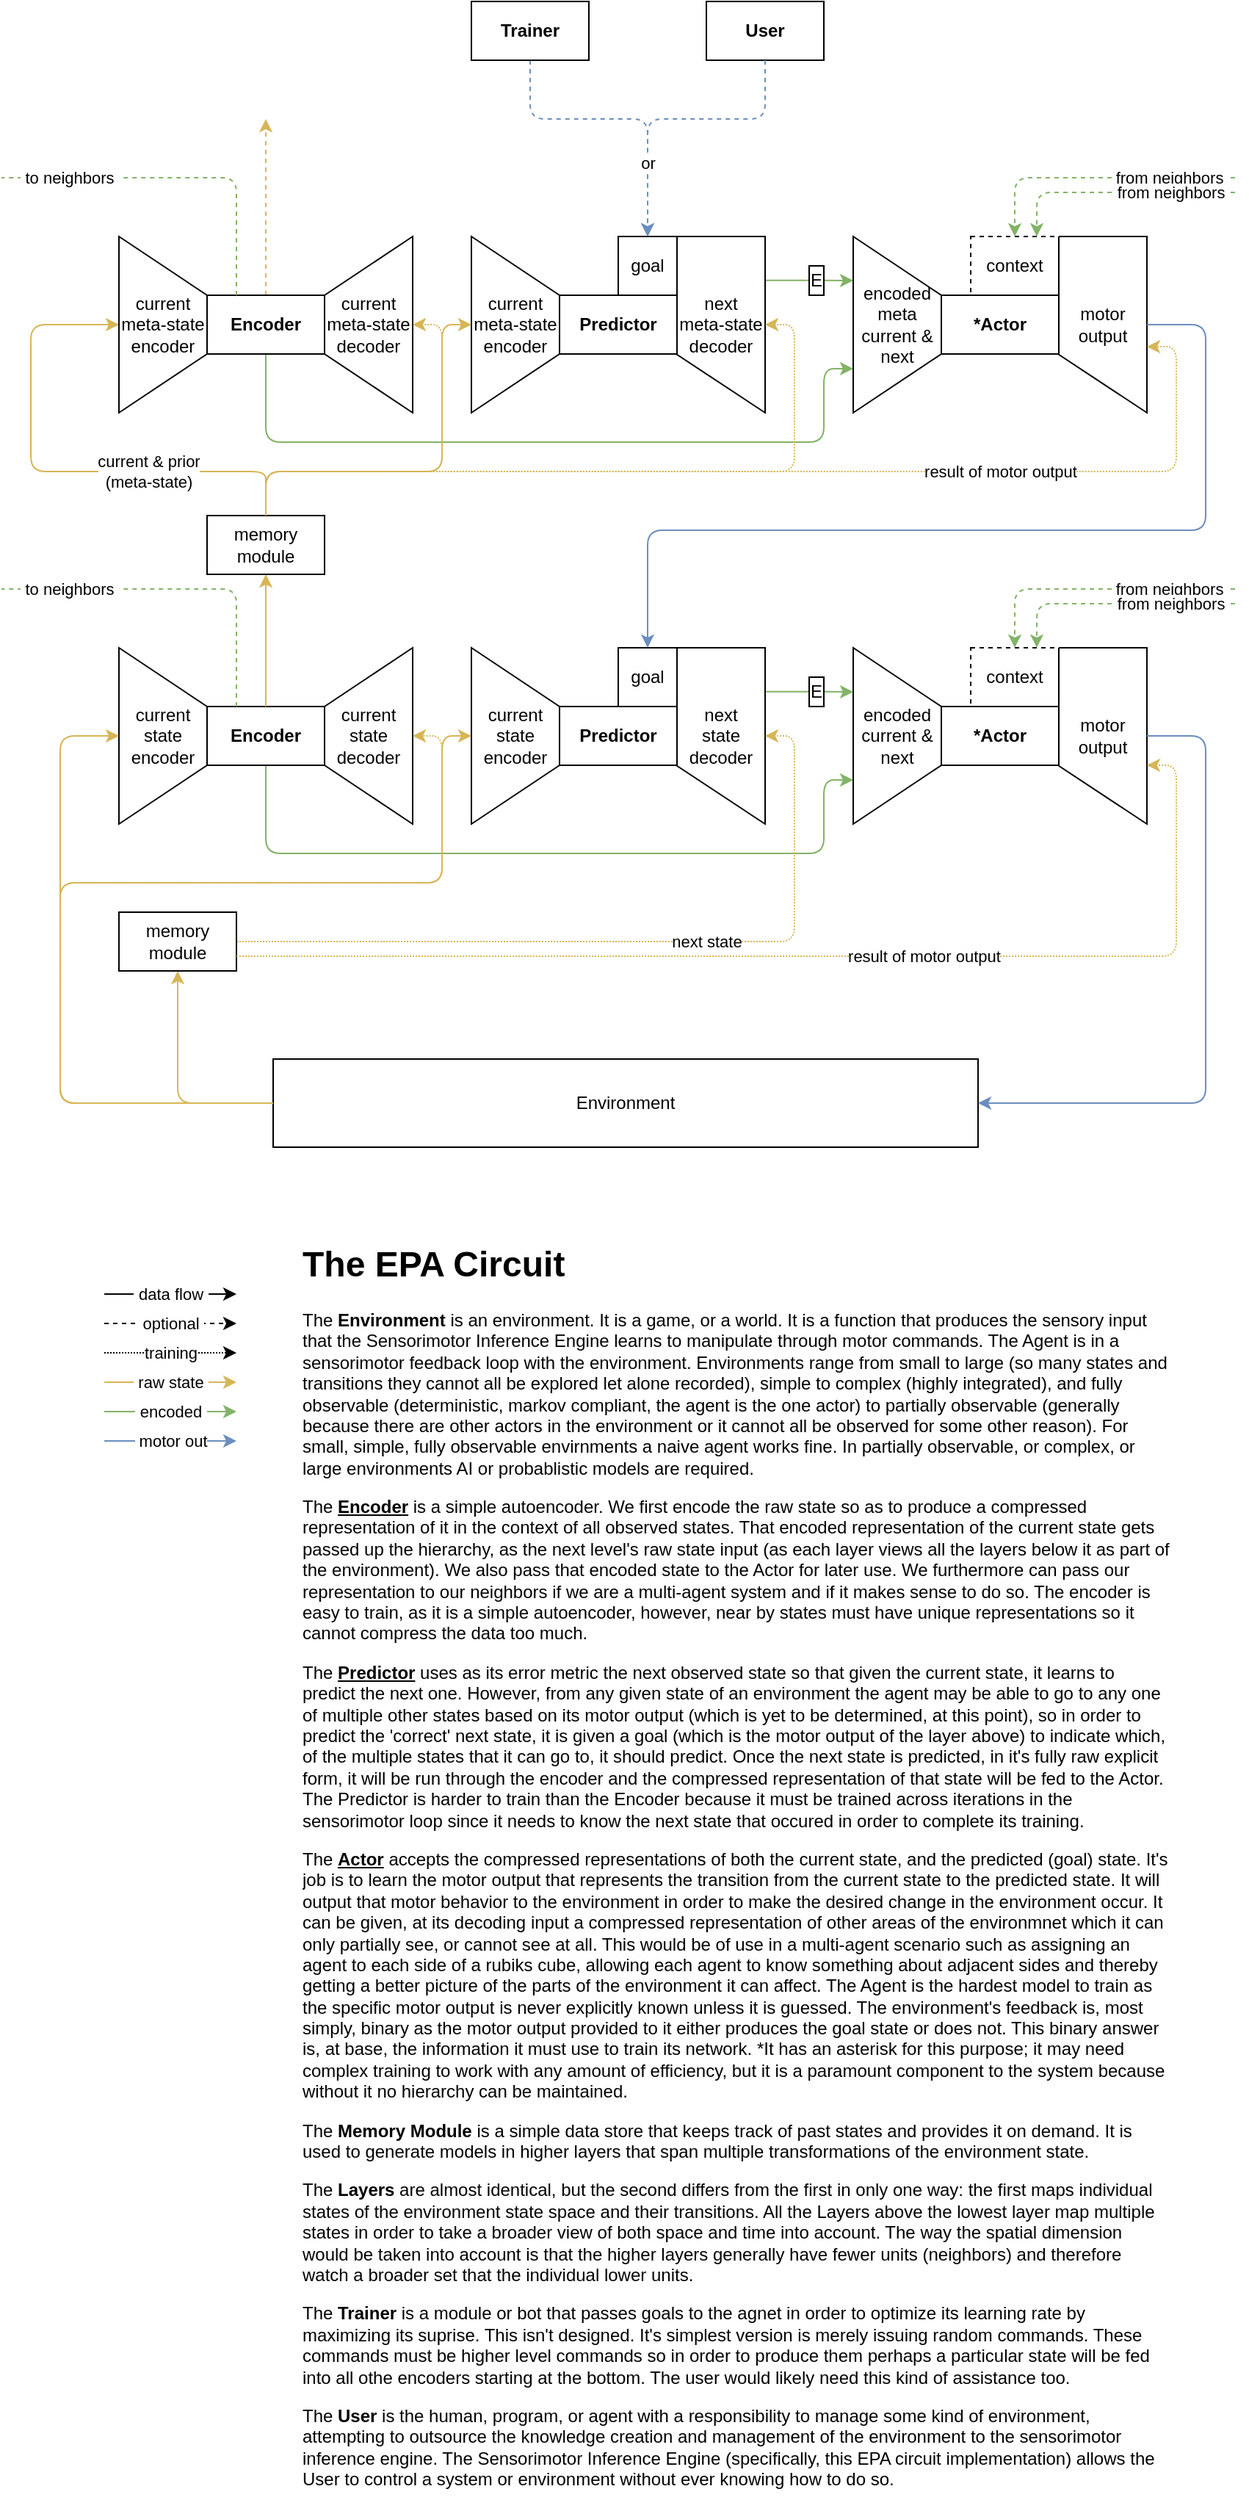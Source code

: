 <mxfile>
    <diagram id="Ls6ZZ3JOabP0Mv-Qpzl1" name="Page-1">
        <mxGraphModel dx="1388" dy="419" grid="1" gridSize="10" guides="1" tooltips="1" connect="1" arrows="1" fold="1" page="1" pageScale="1" pageWidth="850" pageHeight="1100" math="0" shadow="0">
            <root>
                <mxCell id="0"/>
                <mxCell id="1" parent="0"/>
                <mxCell id="34" value="context" style="rounded=0;whiteSpace=wrap;html=1;dashed=1;" vertex="1" parent="1">
                    <mxGeometry x="660" y="520" width="60" height="40" as="geometry"/>
                </mxCell>
                <mxCell id="99" value="context" style="rounded=0;whiteSpace=wrap;html=1;dashed=1;" vertex="1" parent="1">
                    <mxGeometry x="660" y="240" width="60" height="40" as="geometry"/>
                </mxCell>
                <mxCell id="39" style="edgeStyle=orthogonalEdgeStyle;html=1;entryX=0.75;entryY=1;entryDx=0;entryDy=0;elbow=vertical;fillColor=#d5e8d4;strokeColor=#82b366;gradientColor=#97d077;exitX=0.5;exitY=1;exitDx=0;exitDy=0;" edge="1" parent="1" source="5" target="31">
                    <mxGeometry relative="1" as="geometry">
                        <Array as="points">
                            <mxPoint x="180" y="660"/>
                            <mxPoint x="560" y="660"/>
                            <mxPoint x="560" y="610"/>
                        </Array>
                    </mxGeometry>
                </mxCell>
                <mxCell id="2" value="" style="shape=trapezoid;perimeter=trapezoidPerimeter;whiteSpace=wrap;html=1;fixedSize=1;size=40;rotation=90;" vertex="1" parent="1">
                    <mxGeometry x="50" y="550" width="120" height="60" as="geometry"/>
                </mxCell>
                <mxCell id="3" value="" style="shape=trapezoid;perimeter=trapezoidPerimeter;whiteSpace=wrap;html=1;fixedSize=1;size=40;rotation=-90;" vertex="1" parent="1">
                    <mxGeometry x="190" y="550" width="120" height="60" as="geometry"/>
                </mxCell>
                <mxCell id="122" value="current &amp;amp; prior&lt;br&gt;(meta-state)" style="edgeStyle=orthogonalEdgeStyle;html=1;endArrow=classic;endFill=1;elbow=vertical;fillColor=#fff2cc;gradientColor=#ffd966;strokeColor=#d6b656;entryX=0.5;entryY=1;entryDx=0;entryDy=0;exitX=0.5;exitY=0;exitDx=0;exitDy=0;" edge="1" parent="1" source="124" target="86">
                    <mxGeometry x="-0.372" relative="1" as="geometry">
                        <mxPoint x="20" y="270" as="targetPoint"/>
                        <Array as="points">
                            <mxPoint x="180" y="420"/>
                            <mxPoint x="180" y="400"/>
                            <mxPoint x="20" y="400"/>
                            <mxPoint x="20" y="300"/>
                        </Array>
                        <mxPoint as="offset"/>
                    </mxGeometry>
                </mxCell>
                <mxCell id="5" value="" style="rounded=0;whiteSpace=wrap;html=1;" vertex="1" parent="1">
                    <mxGeometry x="140" y="560" width="80" height="40" as="geometry"/>
                </mxCell>
                <mxCell id="37" style="edgeStyle=elbowEdgeStyle;html=1;exitX=0;exitY=0.5;exitDx=0;exitDy=0;elbow=vertical;entryX=0.5;entryY=1;entryDx=0;entryDy=0;fillColor=#fff2cc;strokeColor=#d6b656;gradientColor=#ffd966;" edge="1" parent="1" source="7" target="2">
                    <mxGeometry relative="1" as="geometry">
                        <mxPoint x="30" y="810" as="targetPoint"/>
                        <Array as="points">
                            <mxPoint x="40" y="750"/>
                            <mxPoint x="60" y="705"/>
                        </Array>
                    </mxGeometry>
                </mxCell>
                <mxCell id="38" style="edgeStyle=orthogonalEdgeStyle;elbow=vertical;html=1;entryX=0.5;entryY=1;entryDx=0;entryDy=0;fillColor=#fff2cc;strokeColor=#d6b656;gradientColor=#ffd966;" edge="1" parent="1" source="7" target="15">
                    <mxGeometry relative="1" as="geometry">
                        <Array as="points">
                            <mxPoint x="40" y="830"/>
                            <mxPoint x="40" y="680"/>
                            <mxPoint x="300" y="680"/>
                            <mxPoint x="300" y="580"/>
                        </Array>
                    </mxGeometry>
                </mxCell>
                <mxCell id="144" style="edgeStyle=orthogonalEdgeStyle;html=1;entryX=0.5;entryY=1;entryDx=0;entryDy=0;endArrow=classic;endFill=1;elbow=vertical;fillColor=#fff2cc;gradientColor=#ffd966;strokeColor=#d6b656;" edge="1" parent="1" source="7" target="143">
                    <mxGeometry relative="1" as="geometry"/>
                </mxCell>
                <mxCell id="7" value="Environment" style="rounded=0;whiteSpace=wrap;html=1;" vertex="1" parent="1">
                    <mxGeometry x="185" y="800" width="480" height="60" as="geometry"/>
                </mxCell>
                <mxCell id="158" style="edgeStyle=orthogonalEdgeStyle;html=1;entryX=0.5;entryY=1;entryDx=0;entryDy=0;fontSize=11;endArrow=classic;endFill=1;elbow=vertical;fillColor=#fff2cc;gradientColor=#ffd966;strokeColor=#d6b656;exitX=0.5;exitY=0;exitDx=0;exitDy=0;" edge="1" parent="1" source="5" target="124">
                    <mxGeometry relative="1" as="geometry">
                        <mxPoint x="180" y="550" as="sourcePoint"/>
                    </mxGeometry>
                </mxCell>
                <mxCell id="10" value="&lt;b&gt;Encoder&lt;/b&gt;" style="text;html=1;strokeColor=none;fillColor=none;align=center;verticalAlign=middle;whiteSpace=wrap;rounded=0;" vertex="1" parent="1">
                    <mxGeometry x="150" y="565" width="60" height="30" as="geometry"/>
                </mxCell>
                <mxCell id="15" value="" style="shape=trapezoid;perimeter=trapezoidPerimeter;whiteSpace=wrap;html=1;fixedSize=1;size=40;rotation=90;" vertex="1" parent="1">
                    <mxGeometry x="290" y="550" width="120" height="60" as="geometry"/>
                </mxCell>
                <mxCell id="17" value="" style="rounded=0;whiteSpace=wrap;html=1;" vertex="1" parent="1">
                    <mxGeometry x="380" y="560" width="80" height="40" as="geometry"/>
                </mxCell>
                <mxCell id="18" value="&lt;b&gt;Predictor&lt;/b&gt;" style="text;html=1;strokeColor=none;fillColor=none;align=center;verticalAlign=middle;whiteSpace=wrap;rounded=0;" vertex="1" parent="1">
                    <mxGeometry x="390" y="565" width="60" height="30" as="geometry"/>
                </mxCell>
                <mxCell id="23" value="goal" style="rounded=0;whiteSpace=wrap;html=1;" vertex="1" parent="1">
                    <mxGeometry x="420" y="520" width="40" height="40" as="geometry"/>
                </mxCell>
                <mxCell id="30" value="" style="verticalLabelPosition=bottom;verticalAlign=top;html=1;shape=mxgraph.basic.polygon;polyCoords=[[0,0],[1,0],[1,0.4],[1,0.73],[1,1],[1,1],[0,0.67],[0,0]];polyline=1;fillColor=default;fillStyle=auto;" vertex="1" parent="1">
                    <mxGeometry x="460" y="520" width="60" height="120" as="geometry"/>
                </mxCell>
                <mxCell id="31" value="" style="shape=trapezoid;perimeter=trapezoidPerimeter;whiteSpace=wrap;html=1;fixedSize=1;size=40;rotation=90;" vertex="1" parent="1">
                    <mxGeometry x="550" y="550" width="120" height="60" as="geometry"/>
                </mxCell>
                <mxCell id="32" value="" style="rounded=0;whiteSpace=wrap;html=1;" vertex="1" parent="1">
                    <mxGeometry x="640" y="560" width="80" height="40" as="geometry"/>
                </mxCell>
                <mxCell id="33" value="&lt;b&gt;*Actor&lt;/b&gt;" style="text;html=1;strokeColor=none;fillColor=none;align=center;verticalAlign=middle;whiteSpace=wrap;rounded=0;" vertex="1" parent="1">
                    <mxGeometry x="650" y="565" width="60" height="30" as="geometry"/>
                </mxCell>
                <mxCell id="35" value="" style="verticalLabelPosition=bottom;verticalAlign=top;html=1;shape=mxgraph.basic.polygon;polyCoords=[[0,0],[1,0],[1,0.4],[1,0.73],[1,1],[1,1],[0,0.67],[0,0]];polyline=1;fillColor=default;fillStyle=auto;" vertex="1" parent="1">
                    <mxGeometry x="720" y="520" width="60" height="120" as="geometry"/>
                </mxCell>
                <mxCell id="52" value="&amp;nbsp;optional&amp;nbsp;" style="endArrow=classic;html=1;elbow=vertical;endFill=1;dashed=1;" edge="1" parent="1">
                    <mxGeometry width="50" height="50" relative="1" as="geometry">
                        <mxPoint x="70" y="980" as="sourcePoint"/>
                        <mxPoint x="160" y="980" as="targetPoint"/>
                    </mxGeometry>
                </mxCell>
                <mxCell id="53" value="&amp;nbsp;raw state&amp;nbsp;" style="endArrow=classic;html=1;elbow=vertical;fillColor=#fff2cc;gradientColor=#ffd966;strokeColor=#d6b656;endFill=1;" edge="1" parent="1">
                    <mxGeometry x="0.003" width="50" height="50" relative="1" as="geometry">
                        <mxPoint x="70" y="1020" as="sourcePoint"/>
                        <mxPoint x="160" y="1020" as="targetPoint"/>
                        <mxPoint as="offset"/>
                    </mxGeometry>
                </mxCell>
                <mxCell id="54" value="&amp;nbsp;encoded&amp;nbsp;" style="endArrow=classic;html=1;elbow=vertical;fillColor=#d5e8d4;gradientColor=#97d077;strokeColor=#82b366;endFill=1;" edge="1" parent="1">
                    <mxGeometry width="50" height="50" relative="1" as="geometry">
                        <mxPoint x="70" y="1040" as="sourcePoint"/>
                        <mxPoint x="160" y="1040" as="targetPoint"/>
                    </mxGeometry>
                </mxCell>
                <mxCell id="55" value="current&lt;br&gt;state&lt;br&gt;encoder" style="text;html=1;strokeColor=none;fillColor=none;align=center;verticalAlign=middle;whiteSpace=wrap;rounded=0;fillStyle=auto;" vertex="1" parent="1">
                    <mxGeometry x="320" y="560" width="60" height="40" as="geometry"/>
                </mxCell>
                <mxCell id="56" value="next&lt;br&gt;state&lt;br&gt;decoder" style="text;html=1;strokeColor=none;fillColor=none;align=center;verticalAlign=middle;whiteSpace=wrap;rounded=0;fillStyle=auto;" vertex="1" parent="1">
                    <mxGeometry x="460" y="560" width="60" height="40" as="geometry"/>
                </mxCell>
                <mxCell id="78" value="encoded&lt;br&gt;current &amp;amp;&lt;br&gt;next" style="text;html=1;strokeColor=none;fillColor=none;align=center;verticalAlign=middle;whiteSpace=wrap;rounded=0;fillStyle=auto;" vertex="1" parent="1">
                    <mxGeometry x="580" y="560" width="60" height="40" as="geometry"/>
                </mxCell>
                <mxCell id="80" style="edgeStyle=orthogonalEdgeStyle;html=1;entryX=1;entryY=0.5;entryDx=0;entryDy=0;elbow=vertical;fillColor=#dae8fc;gradientColor=#7ea6e0;strokeColor=#6c8ebf;" edge="1" parent="1" source="79" target="7">
                    <mxGeometry relative="1" as="geometry">
                        <Array as="points">
                            <mxPoint x="820" y="580"/>
                            <mxPoint x="820" y="830"/>
                        </Array>
                    </mxGeometry>
                </mxCell>
                <mxCell id="79" value="motor output" style="text;html=1;strokeColor=none;fillColor=none;align=center;verticalAlign=middle;whiteSpace=wrap;rounded=0;fillStyle=auto;" vertex="1" parent="1">
                    <mxGeometry x="720" y="560" width="60" height="40" as="geometry"/>
                </mxCell>
                <mxCell id="81" value="&amp;nbsp;motor out" style="endArrow=classic;html=1;elbow=vertical;fillColor=#dae8fc;gradientColor=#7ea6e0;strokeColor=#6c8ebf;endFill=1;" edge="1" parent="1">
                    <mxGeometry width="50" height="50" relative="1" as="geometry">
                        <mxPoint x="70" y="1060" as="sourcePoint"/>
                        <mxPoint x="160" y="1060" as="targetPoint"/>
                    </mxGeometry>
                </mxCell>
                <mxCell id="82" value="&amp;nbsp;to neighbors&amp;nbsp;" style="edgeStyle=orthogonalEdgeStyle;html=1;elbow=vertical;fillColor=#d5e8d4;strokeColor=#82b366;gradientColor=#97d077;exitX=0.25;exitY=0;exitDx=0;exitDy=0;endArrow=none;endFill=0;dashed=1;" edge="1" parent="1" source="5">
                    <mxGeometry x="0.615" relative="1" as="geometry">
                        <mxPoint x="140" y="330" as="sourcePoint"/>
                        <mxPoint y="480" as="targetPoint"/>
                        <Array as="points">
                            <mxPoint x="160" y="480"/>
                        </Array>
                        <mxPoint as="offset"/>
                    </mxGeometry>
                </mxCell>
                <mxCell id="83" value="&amp;nbsp;from neighbors&amp;nbsp;" style="edgeStyle=orthogonalEdgeStyle;html=1;elbow=vertical;fillColor=#d5e8d4;strokeColor=#82b366;gradientColor=#97d077;endArrow=classic;endFill=1;entryX=0.5;entryY=0;entryDx=0;entryDy=0;dashed=1;" edge="1" parent="1" target="34">
                    <mxGeometry x="-0.524" relative="1" as="geometry">
                        <mxPoint x="840" y="480" as="sourcePoint"/>
                        <mxPoint x="590" y="340" as="targetPoint"/>
                        <Array as="points">
                            <mxPoint x="690" y="480"/>
                        </Array>
                        <mxPoint as="offset"/>
                    </mxGeometry>
                </mxCell>
                <mxCell id="84" value="&amp;nbsp;from neighbors&amp;nbsp;" style="edgeStyle=orthogonalEdgeStyle;html=1;elbow=vertical;fillColor=#d5e8d4;strokeColor=#82b366;gradientColor=#97d077;endArrow=classic;endFill=1;entryX=0.75;entryY=0;entryDx=0;entryDy=0;dashed=1;" edge="1" parent="1" target="34">
                    <mxGeometry x="-0.46" relative="1" as="geometry">
                        <mxPoint x="840" y="490" as="sourcePoint"/>
                        <mxPoint x="680" y="520" as="targetPoint"/>
                        <Array as="points">
                            <mxPoint x="705" y="490"/>
                        </Array>
                        <mxPoint as="offset"/>
                    </mxGeometry>
                </mxCell>
                <mxCell id="85" style="edgeStyle=orthogonalEdgeStyle;html=1;entryX=0.75;entryY=1;entryDx=0;entryDy=0;elbow=vertical;fillColor=#d5e8d4;strokeColor=#82b366;gradientColor=#97d077;exitX=0.5;exitY=1;exitDx=0;exitDy=0;" edge="1" parent="1" source="88" target="96">
                    <mxGeometry relative="1" as="geometry">
                        <Array as="points">
                            <mxPoint x="180" y="380"/>
                            <mxPoint x="560" y="380"/>
                            <mxPoint x="560" y="330"/>
                        </Array>
                    </mxGeometry>
                </mxCell>
                <mxCell id="86" value="" style="shape=trapezoid;perimeter=trapezoidPerimeter;whiteSpace=wrap;html=1;fixedSize=1;size=40;rotation=90;" vertex="1" parent="1">
                    <mxGeometry x="50" y="270" width="120" height="60" as="geometry"/>
                </mxCell>
                <mxCell id="87" value="" style="shape=trapezoid;perimeter=trapezoidPerimeter;whiteSpace=wrap;html=1;fixedSize=1;size=40;rotation=-90;" vertex="1" parent="1">
                    <mxGeometry x="190" y="270" width="120" height="60" as="geometry"/>
                </mxCell>
                <mxCell id="128" style="edgeStyle=orthogonalEdgeStyle;html=1;endArrow=classic;endFill=1;elbow=vertical;fillColor=#fff2cc;gradientColor=#ffd966;strokeColor=#d6b656;dashed=1;" edge="1" parent="1" source="88">
                    <mxGeometry relative="1" as="geometry">
                        <mxPoint x="180" y="160" as="targetPoint"/>
                    </mxGeometry>
                </mxCell>
                <mxCell id="88" value="" style="rounded=0;whiteSpace=wrap;html=1;" vertex="1" parent="1">
                    <mxGeometry x="140" y="280" width="80" height="40" as="geometry"/>
                </mxCell>
                <mxCell id="89" value="&lt;b&gt;Encoder&lt;/b&gt;" style="text;html=1;strokeColor=none;fillColor=none;align=center;verticalAlign=middle;whiteSpace=wrap;rounded=0;" vertex="1" parent="1">
                    <mxGeometry x="150" y="285" width="60" height="30" as="geometry"/>
                </mxCell>
                <mxCell id="90" value="" style="shape=trapezoid;perimeter=trapezoidPerimeter;whiteSpace=wrap;html=1;fixedSize=1;size=40;rotation=90;" vertex="1" parent="1">
                    <mxGeometry x="290" y="270" width="120" height="60" as="geometry"/>
                </mxCell>
                <mxCell id="91" value="" style="rounded=0;whiteSpace=wrap;html=1;" vertex="1" parent="1">
                    <mxGeometry x="380" y="280" width="80" height="40" as="geometry"/>
                </mxCell>
                <mxCell id="92" value="&lt;b&gt;Predictor&lt;/b&gt;" style="text;html=1;strokeColor=none;fillColor=none;align=center;verticalAlign=middle;whiteSpace=wrap;rounded=0;" vertex="1" parent="1">
                    <mxGeometry x="390" y="285" width="60" height="30" as="geometry"/>
                </mxCell>
                <mxCell id="93" value="goal" style="rounded=0;whiteSpace=wrap;html=1;" vertex="1" parent="1">
                    <mxGeometry x="420" y="240" width="40" height="40" as="geometry"/>
                </mxCell>
                <mxCell id="94" style="edgeStyle=orthogonalEdgeStyle;html=1;entryX=0.25;entryY=1;entryDx=0;entryDy=0;elbow=vertical;fillColor=#d5e8d4;gradientColor=#97d077;strokeColor=#82b366;startArrow=none;exitX=1.007;exitY=0.249;exitDx=0;exitDy=0;exitPerimeter=0;" edge="1" parent="1" source="95" target="96">
                    <mxGeometry relative="1" as="geometry">
                        <Array as="points"/>
                    </mxGeometry>
                </mxCell>
                <mxCell id="95" value="" style="verticalLabelPosition=bottom;verticalAlign=top;html=1;shape=mxgraph.basic.polygon;polyCoords=[[0,0],[1,0],[1,0.4],[1,0.73],[1,1],[1,1],[0,0.67],[0,0]];polyline=1;fillColor=default;fillStyle=auto;" vertex="1" parent="1">
                    <mxGeometry x="460" y="240" width="60" height="120" as="geometry"/>
                </mxCell>
                <mxCell id="96" value="" style="shape=trapezoid;perimeter=trapezoidPerimeter;whiteSpace=wrap;html=1;fixedSize=1;size=40;rotation=90;" vertex="1" parent="1">
                    <mxGeometry x="550" y="270" width="120" height="60" as="geometry"/>
                </mxCell>
                <mxCell id="97" value="" style="rounded=0;whiteSpace=wrap;html=1;" vertex="1" parent="1">
                    <mxGeometry x="640" y="280" width="80" height="40" as="geometry"/>
                </mxCell>
                <mxCell id="98" value="&lt;b&gt;*Actor&lt;/b&gt;" style="text;html=1;strokeColor=none;fillColor=none;align=center;verticalAlign=middle;whiteSpace=wrap;rounded=0;" vertex="1" parent="1">
                    <mxGeometry x="650" y="285" width="60" height="30" as="geometry"/>
                </mxCell>
                <mxCell id="100" value="" style="verticalLabelPosition=bottom;verticalAlign=top;html=1;shape=mxgraph.basic.polygon;polyCoords=[[0,0],[1,0],[1,0.4],[1,0.73],[1,1],[1,1],[0,0.67],[0,0]];polyline=1;fillColor=default;fillStyle=auto;" vertex="1" parent="1">
                    <mxGeometry x="720" y="240" width="60" height="120" as="geometry"/>
                </mxCell>
                <mxCell id="101" value="current&lt;br&gt;meta-state&lt;br&gt;encoder" style="text;html=1;strokeColor=none;fillColor=none;align=center;verticalAlign=middle;whiteSpace=wrap;rounded=0;fillStyle=auto;" vertex="1" parent="1">
                    <mxGeometry x="320" y="280" width="60" height="40" as="geometry"/>
                </mxCell>
                <mxCell id="102" value="next&lt;br&gt;meta-state&lt;br&gt;decoder" style="text;html=1;strokeColor=none;fillColor=none;align=center;verticalAlign=middle;whiteSpace=wrap;rounded=0;fillStyle=auto;" vertex="1" parent="1">
                    <mxGeometry x="460" y="280" width="60" height="40" as="geometry"/>
                </mxCell>
                <mxCell id="103" value="encoded&lt;br&gt;meta&lt;br&gt;current &amp;amp;&lt;br&gt;next" style="text;html=1;strokeColor=none;fillColor=none;align=center;verticalAlign=middle;whiteSpace=wrap;rounded=0;fillStyle=auto;" vertex="1" parent="1">
                    <mxGeometry x="580" y="280" width="60" height="40" as="geometry"/>
                </mxCell>
                <mxCell id="104" value="motor output" style="text;html=1;strokeColor=none;fillColor=none;align=center;verticalAlign=middle;whiteSpace=wrap;rounded=0;fillStyle=auto;" vertex="1" parent="1">
                    <mxGeometry x="720" y="280" width="60" height="40" as="geometry"/>
                </mxCell>
                <mxCell id="108" value="current&lt;br&gt;state&lt;br&gt;encoder" style="text;html=1;strokeColor=none;fillColor=none;align=center;verticalAlign=middle;whiteSpace=wrap;rounded=0;fillStyle=auto;" vertex="1" parent="1">
                    <mxGeometry x="80" y="560" width="60" height="40" as="geometry"/>
                </mxCell>
                <mxCell id="110" value="current&lt;br&gt;state&lt;br&gt;decoder" style="text;html=1;strokeColor=none;fillColor=none;align=center;verticalAlign=middle;whiteSpace=wrap;rounded=0;fillStyle=auto;" vertex="1" parent="1">
                    <mxGeometry x="220" y="560" width="60" height="40" as="geometry"/>
                </mxCell>
                <mxCell id="111" style="edgeStyle=orthogonalEdgeStyle;html=1;elbow=vertical;fillColor=#dae8fc;gradientColor=#7ea6e0;strokeColor=#6c8ebf;entryX=0.5;entryY=0;entryDx=0;entryDy=0;" edge="1" parent="1" source="100" target="23">
                    <mxGeometry relative="1" as="geometry">
                        <mxPoint x="780" y="300" as="sourcePoint"/>
                        <mxPoint x="600" y="510" as="targetPoint"/>
                        <Array as="points">
                            <mxPoint x="820" y="300"/>
                            <mxPoint x="820" y="440"/>
                            <mxPoint x="440" y="440"/>
                        </Array>
                    </mxGeometry>
                </mxCell>
                <mxCell id="115" value="&amp;nbsp;data flow&amp;nbsp;" style="endArrow=classic;html=1;elbow=vertical;endFill=1;" edge="1" parent="1">
                    <mxGeometry width="50" height="50" relative="1" as="geometry">
                        <mxPoint x="70" y="960" as="sourcePoint"/>
                        <mxPoint x="160" y="960" as="targetPoint"/>
                    </mxGeometry>
                </mxCell>
                <mxCell id="119" style="edgeStyle=orthogonalEdgeStyle;html=1;entryX=0.5;entryY=0;entryDx=0;entryDy=0;dashed=1;endArrow=classic;endFill=1;elbow=vertical;fillColor=#dae8fc;gradientColor=#7ea6e0;strokeColor=#6c8ebf;" edge="1" parent="1" source="117" target="93">
                    <mxGeometry relative="1" as="geometry">
                        <Array as="points">
                            <mxPoint x="360" y="160"/>
                            <mxPoint x="440" y="160"/>
                        </Array>
                    </mxGeometry>
                </mxCell>
                <mxCell id="117" value="" style="rounded=0;whiteSpace=wrap;html=1;" vertex="1" parent="1">
                    <mxGeometry x="320" y="80" width="80" height="40" as="geometry"/>
                </mxCell>
                <mxCell id="118" value="&lt;b&gt;Trainer&lt;/b&gt;" style="text;html=1;strokeColor=none;fillColor=none;align=center;verticalAlign=middle;whiteSpace=wrap;rounded=0;" vertex="1" parent="1">
                    <mxGeometry x="330" y="85" width="60" height="30" as="geometry"/>
                </mxCell>
                <mxCell id="120" value="current&lt;br&gt;meta-state&lt;br&gt;encoder" style="text;html=1;strokeColor=none;fillColor=none;align=center;verticalAlign=middle;whiteSpace=wrap;rounded=0;fillStyle=auto;" vertex="1" parent="1">
                    <mxGeometry x="80" y="280" width="60" height="40" as="geometry"/>
                </mxCell>
                <mxCell id="121" value="current&lt;br&gt;meta-state&lt;br&gt;decoder" style="text;html=1;strokeColor=none;fillColor=none;align=center;verticalAlign=middle;whiteSpace=wrap;rounded=0;fillStyle=auto;" vertex="1" parent="1">
                    <mxGeometry x="220" y="280" width="60" height="40" as="geometry"/>
                </mxCell>
                <mxCell id="155" style="edgeStyle=orthogonalEdgeStyle;html=1;entryX=1;entryY=0.5;entryDx=0;entryDy=0;fontSize=11;endArrow=classic;endFill=1;elbow=vertical;fillColor=#fff2cc;gradientColor=#ffd966;strokeColor=#d6b656;dashed=1;dashPattern=1 1;" edge="1" parent="1" source="124" target="121">
                    <mxGeometry relative="1" as="geometry">
                        <Array as="points">
                            <mxPoint x="180" y="400"/>
                            <mxPoint x="300" y="400"/>
                            <mxPoint x="300" y="300"/>
                        </Array>
                    </mxGeometry>
                </mxCell>
                <mxCell id="156" style="edgeStyle=orthogonalEdgeStyle;html=1;entryX=0;entryY=0.5;entryDx=0;entryDy=0;fontSize=11;endArrow=classic;endFill=1;elbow=vertical;fillColor=#fff2cc;gradientColor=#ffd966;strokeColor=#d6b656;" edge="1" parent="1" source="124" target="101">
                    <mxGeometry relative="1" as="geometry">
                        <Array as="points">
                            <mxPoint x="180" y="400"/>
                            <mxPoint x="300" y="400"/>
                            <mxPoint x="300" y="300"/>
                        </Array>
                    </mxGeometry>
                </mxCell>
                <mxCell id="157" style="edgeStyle=orthogonalEdgeStyle;html=1;entryX=1;entryY=0.5;entryDx=0;entryDy=0;fontSize=11;endArrow=classic;endFill=1;elbow=vertical;fillColor=#fff2cc;gradientColor=#ffd966;strokeColor=#d6b656;dashed=1;dashPattern=1 1;" edge="1" parent="1" source="124" target="102">
                    <mxGeometry relative="1" as="geometry">
                        <Array as="points">
                            <mxPoint x="180" y="400"/>
                            <mxPoint x="540" y="400"/>
                            <mxPoint x="540" y="300"/>
                        </Array>
                    </mxGeometry>
                </mxCell>
                <mxCell id="124" value="memory module" style="rounded=0;whiteSpace=wrap;html=1;" vertex="1" parent="1">
                    <mxGeometry x="140" y="430" width="80" height="40" as="geometry"/>
                </mxCell>
                <mxCell id="125" value="&amp;nbsp;from neighbors&amp;nbsp;" style="edgeStyle=orthogonalEdgeStyle;html=1;elbow=vertical;fillColor=#d5e8d4;strokeColor=#82b366;gradientColor=#97d077;endArrow=classic;endFill=1;entryX=0.5;entryY=0;entryDx=0;entryDy=0;dashed=1;" edge="1" parent="1" target="99">
                    <mxGeometry x="-0.524" relative="1" as="geometry">
                        <mxPoint x="840" y="200.0" as="sourcePoint"/>
                        <mxPoint x="670" y="240" as="targetPoint"/>
                        <Array as="points">
                            <mxPoint x="690" y="200"/>
                        </Array>
                        <mxPoint as="offset"/>
                    </mxGeometry>
                </mxCell>
                <mxCell id="126" value="&amp;nbsp;from neighbors&amp;nbsp;" style="edgeStyle=orthogonalEdgeStyle;html=1;elbow=vertical;fillColor=#d5e8d4;strokeColor=#82b366;gradientColor=#97d077;endArrow=classic;endFill=1;dashed=1;entryX=0.75;entryY=0;entryDx=0;entryDy=0;" edge="1" parent="1" target="99">
                    <mxGeometry x="-0.46" relative="1" as="geometry">
                        <mxPoint x="840" y="210.0" as="sourcePoint"/>
                        <mxPoint x="620" y="190" as="targetPoint"/>
                        <Array as="points">
                            <mxPoint x="705" y="210"/>
                        </Array>
                        <mxPoint as="offset"/>
                    </mxGeometry>
                </mxCell>
                <mxCell id="127" value="&amp;nbsp;to neighbors&amp;nbsp;" style="edgeStyle=orthogonalEdgeStyle;html=1;elbow=vertical;fillColor=#d5e8d4;strokeColor=#82b366;gradientColor=#97d077;exitX=0.25;exitY=0;exitDx=0;exitDy=0;endArrow=none;endFill=0;dashed=1;" edge="1" parent="1">
                    <mxGeometry x="0.615" relative="1" as="geometry">
                        <mxPoint x="160.0" y="280" as="sourcePoint"/>
                        <mxPoint y="200.0" as="targetPoint"/>
                        <Array as="points">
                            <mxPoint x="160" y="200"/>
                        </Array>
                        <mxPoint as="offset"/>
                    </mxGeometry>
                </mxCell>
                <mxCell id="130" value="" style="rounded=0;whiteSpace=wrap;html=1;" vertex="1" parent="1">
                    <mxGeometry x="480" y="80" width="80" height="40" as="geometry"/>
                </mxCell>
                <mxCell id="133" value="or" style="edgeStyle=orthogonalEdgeStyle;html=1;entryX=0.5;entryY=0;entryDx=0;entryDy=0;dashed=1;endArrow=classic;endFill=1;elbow=vertical;exitX=0.5;exitY=1;exitDx=0;exitDy=0;fillColor=#dae8fc;gradientColor=#7ea6e0;strokeColor=#6c8ebf;" edge="1" parent="1" source="130" target="93">
                    <mxGeometry x="0.5" relative="1" as="geometry">
                        <mxPoint x="540" y="140" as="sourcePoint"/>
                        <Array as="points">
                            <mxPoint x="520" y="160"/>
                            <mxPoint x="440" y="160"/>
                        </Array>
                        <mxPoint as="offset"/>
                    </mxGeometry>
                </mxCell>
                <mxCell id="131" value="&lt;b&gt;User&lt;/b&gt;" style="text;html=1;strokeColor=none;fillColor=none;align=center;verticalAlign=middle;whiteSpace=wrap;rounded=0;" vertex="1" parent="1">
                    <mxGeometry x="490" y="85" width="60" height="30" as="geometry"/>
                </mxCell>
                <mxCell id="134" value="&lt;h1&gt;The EPA Circuit&lt;/h1&gt;&lt;p&gt;The &lt;b&gt;Environment &lt;/b&gt;is an environment. It is a game, or a world. It is a function that produces the sensory input that the Sensorimotor Inference Engine learns to manipulate through motor commands. The Agent is in a sensorimotor feedback loop with the environment. Environments range from small to large (so many states and transitions they cannot all be explored let alone recorded), simple to complex (highly integrated), and fully observable (deterministic, markov compliant, the agent is the one actor) to partially observable (generally because there are other actors in the environment or it cannot all be observed for some other reason). For small, simple, fully observable envirnments a naive agent works fine. In partially observable, or complex, or large environments AI or probablistic models are required.&lt;/p&gt;&lt;p&gt;The&lt;b&gt; &lt;u&gt;Encoder&lt;/u&gt; &lt;/b&gt;is a&lt;b&gt;&amp;nbsp;&lt;/b&gt;simple autoencoder. We first encode the raw state so as to produce a compressed representation of it in the context of all observed states. That encoded representation of the current state gets passed up the hierarchy, as the next level's raw state input (as each layer views all the layers below it as part of the environment). We also pass that encoded state to the Actor for later use. We furthermore can pass our representation to our neighbors if we are a multi-agent system and if it makes sense to do so. The encoder is easy to train, as it is a simple autoencoder, however, near by states must have unique representations so it cannot compress the data too much.&lt;/p&gt;&lt;p&gt;The &lt;b&gt;&lt;u&gt;Predictor&lt;/u&gt;&lt;/b&gt;&amp;nbsp;uses as its error metric the next observed state so that given the current state, it learns to predict the next one. However, from any given state of an environment the agent may be able to go to any one of multiple other states based on its motor output (which is yet to be determined, at this point), so in order to predict the 'correct' next state, it is given a goal (which is the motor output of the layer above) to indicate which, of the multiple states that it can go to, it should predict. Once the next state is predicted, in it's fully raw explicit form, it will be run through the encoder and the compressed representation of that state will be fed to the Actor. The Predictor is harder to train than the Encoder because it must be trained across iterations in the sensorimotor loop since it needs to know the next state that occured in order to complete its training.&lt;/p&gt;&lt;p&gt;The &lt;b&gt;&lt;u&gt;Actor&lt;/u&gt;&lt;/b&gt;&amp;nbsp;accepts the compressed representations of both the current state, and the predicted (goal) state. It's job is to learn the motor output that represents the transition from the current state to the predicted state. It will output that motor behavior to the environment in order to make the desired change in the environment occur. It can be given, at its decoding input a compressed representation of other areas of the environmnet which it can only partially see, or cannot see at all. This would be of use in a multi-agent scenario such as assigning an agent to each side of a rubiks cube, allowing each agent to know something about adjacent sides and thereby getting a better picture of the parts of the environment it can affect. The Agent is the hardest model to train as the specific motor output is never explicitly known unless it is guessed. The environment's feedback is, most simply, binary as the motor output provided to it either produces the goal state or does not. This binary answer is, at base, the information it must use to train its network. *It has an asterisk for this purpose; it may need complex training to work with any amount of efficiency, but it is a paramount component to the system because without it no hierarchy can be maintained.&lt;/p&gt;&lt;p&gt;The &lt;b&gt;Memory Module &lt;/b&gt;is a simple data store that keeps track of past states and provides it on demand. It is used to generate models in higher layers that span multiple transformations of the environment state.&lt;/p&gt;&lt;p&gt;The &lt;b&gt;Layers &lt;/b&gt;are almost identical, but the second differs from the first in only one way: the first maps individual states of the environment state space and their transitions. All the Layers above the lowest layer map multiple states in order to take a broader view of both space and time into account. The way the spatial dimension would be taken into account is that the higher layers generally have fewer units (neighbors) and therefore watch a broader set that the individual lower units.&lt;/p&gt;&lt;p&gt;The &lt;b&gt;Trainer&lt;/b&gt; is a module or bot that passes goals to the agnet in order to optimize its learning rate by maximizing its suprise. This isn't designed. It's simplest version is merely issuing random commands. These commands must be higher level commands so in order to produce them perhaps a particular state will be fed into all othe encoders starting at the bottom. The user would likely need this kind of assistance too.&lt;/p&gt;&lt;p&gt;The &lt;b&gt;User&lt;/b&gt;&amp;nbsp;is the human, program, or agent with a responsibility to manage some kind of environment, attempting to outsource the knowledge creation and management of the environment to the sensorimotor inference engine. The Sensorimotor Inference Engine (specifically, this EPA circuit implementation) allows the User to control a system or environment without ever knowing how to do so.&lt;/p&gt;" style="text;html=1;strokeColor=none;fillColor=none;spacing=5;spacingTop=-20;whiteSpace=wrap;overflow=hidden;rounded=0;dashed=1;fillStyle=auto;" vertex="1" parent="1">
                    <mxGeometry x="200" y="920" width="600" height="860" as="geometry"/>
                </mxCell>
                <mxCell id="142" value="next state" style="edgeStyle=orthogonalEdgeStyle;html=1;entryX=1;entryY=0.5;entryDx=0;entryDy=0;endArrow=classic;endFill=1;elbow=vertical;fillColor=#fff2cc;gradientColor=#ffd966;strokeColor=#d6b656;exitX=1;exitY=0.5;exitDx=0;exitDy=0;dashed=1;dashPattern=1 1;" edge="1" parent="1" source="143" target="56">
                    <mxGeometry x="0.185" relative="1" as="geometry">
                        <mxPoint x="520" y="620" as="targetPoint"/>
                        <Array as="points">
                            <mxPoint x="540" y="720"/>
                            <mxPoint x="540" y="580"/>
                        </Array>
                        <mxPoint as="offset"/>
                    </mxGeometry>
                </mxCell>
                <mxCell id="143" value="memory module" style="rounded=0;whiteSpace=wrap;html=1;" vertex="1" parent="1">
                    <mxGeometry x="80" y="700" width="80" height="40" as="geometry"/>
                </mxCell>
                <mxCell id="146" style="edgeStyle=orthogonalEdgeStyle;elbow=vertical;html=1;entryX=0.5;entryY=1;entryDx=0;entryDy=0;fillColor=#fff2cc;strokeColor=#d6b656;gradientColor=#ffd966;dashed=1;dashPattern=1 1;" edge="1" parent="1" target="3">
                    <mxGeometry relative="1" as="geometry">
                        <mxPoint x="185.0" y="830" as="sourcePoint"/>
                        <mxPoint x="320.0" y="580" as="targetPoint"/>
                        <Array as="points">
                            <mxPoint x="40" y="830"/>
                            <mxPoint x="40" y="680"/>
                            <mxPoint x="300" y="680"/>
                            <mxPoint x="300" y="580"/>
                        </Array>
                    </mxGeometry>
                </mxCell>
                <mxCell id="148" value="E" style="rounded=0;whiteSpace=wrap;html=1;" vertex="1" parent="1">
                    <mxGeometry x="550" y="260" width="10" height="20" as="geometry"/>
                </mxCell>
                <mxCell id="152" style="edgeStyle=orthogonalEdgeStyle;html=1;entryX=0.25;entryY=1;entryDx=0;entryDy=0;elbow=vertical;fillColor=#d5e8d4;gradientColor=#97d077;strokeColor=#82b366;startArrow=none;exitX=1.007;exitY=0.249;exitDx=0;exitDy=0;exitPerimeter=0;" edge="1" parent="1" target="31">
                    <mxGeometry relative="1" as="geometry">
                        <mxPoint x="520.42" y="549.88" as="sourcePoint"/>
                        <mxPoint x="580" y="550" as="targetPoint"/>
                        <Array as="points">
                            <mxPoint x="550" y="550"/>
                        </Array>
                    </mxGeometry>
                </mxCell>
                <mxCell id="153" value="E" style="rounded=0;whiteSpace=wrap;html=1;" vertex="1" parent="1">
                    <mxGeometry x="550" y="540" width="10" height="20" as="geometry"/>
                </mxCell>
                <mxCell id="159" value="training" style="endArrow=classic;html=1;elbow=vertical;endFill=1;dashed=1;dashPattern=1 1;" edge="1" parent="1">
                    <mxGeometry width="50" height="50" relative="1" as="geometry">
                        <mxPoint x="70" y="1000" as="sourcePoint"/>
                        <mxPoint x="160" y="1000" as="targetPoint"/>
                    </mxGeometry>
                </mxCell>
                <mxCell id="162" value="result of motor output" style="edgeStyle=orthogonalEdgeStyle;html=1;entryX=1;entryY=1;entryDx=0;entryDy=0;endArrow=classic;endFill=1;elbow=vertical;fillColor=#fff2cc;gradientColor=#ffd966;strokeColor=#d6b656;exitX=1;exitY=0.75;exitDx=0;exitDy=0;dashed=1;dashPattern=1 1;" edge="1" parent="1" source="143" target="79">
                    <mxGeometry x="0.185" relative="1" as="geometry">
                        <mxPoint x="530" y="590" as="targetPoint"/>
                        <Array as="points">
                            <mxPoint x="800" y="730"/>
                            <mxPoint x="800" y="600"/>
                        </Array>
                        <mxPoint as="offset"/>
                        <mxPoint x="170" y="730" as="sourcePoint"/>
                    </mxGeometry>
                </mxCell>
                <mxCell id="163" value="result of motor output" style="edgeStyle=orthogonalEdgeStyle;html=1;entryX=1;entryY=1;entryDx=0;entryDy=0;endArrow=classic;endFill=1;elbow=vertical;fillColor=#fff2cc;gradientColor=#ffd966;strokeColor=#d6b656;dashed=1;dashPattern=1 1;" edge="1" parent="1">
                    <mxGeometry x="0.404" relative="1" as="geometry">
                        <mxPoint x="780" y="315" as="targetPoint"/>
                        <Array as="points">
                            <mxPoint x="180" y="400"/>
                            <mxPoint x="800" y="400"/>
                            <mxPoint x="800" y="315"/>
                        </Array>
                        <mxPoint as="offset"/>
                        <mxPoint x="180" y="430" as="sourcePoint"/>
                    </mxGeometry>
                </mxCell>
            </root>
        </mxGraphModel>
    </diagram>
</mxfile>
